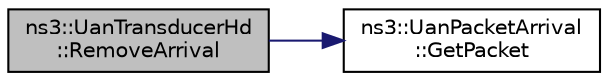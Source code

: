 digraph "ns3::UanTransducerHd::RemoveArrival"
{
  edge [fontname="Helvetica",fontsize="10",labelfontname="Helvetica",labelfontsize="10"];
  node [fontname="Helvetica",fontsize="10",shape=record];
  rankdir="LR";
  Node1 [label="ns3::UanTransducerHd\l::RemoveArrival",height=0.2,width=0.4,color="black", fillcolor="grey75", style="filled", fontcolor="black"];
  Node1 -> Node2 [color="midnightblue",fontsize="10",style="solid"];
  Node2 [label="ns3::UanPacketArrival\l::GetPacket",height=0.2,width=0.4,color="black", fillcolor="white", style="filled",URL="$df/d1c/classns3_1_1UanPacketArrival.html#a2a69e7400b3a9ed23b64f3965b2b18cb"];
}
